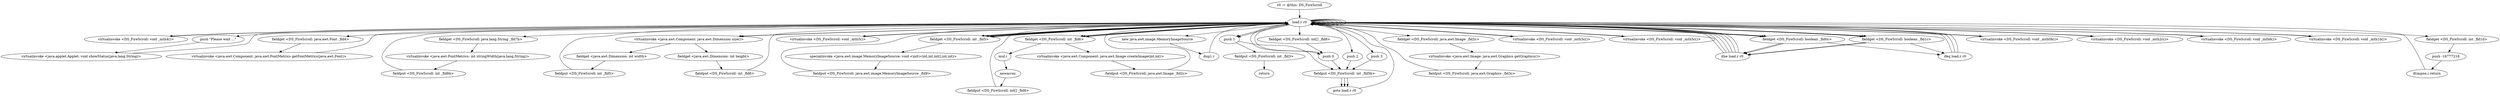 digraph "" {
    "r0 := @this: DS_FireScroll"
    "load.r r0"
    "r0 := @this: DS_FireScroll"->"load.r r0";
    "virtualinvoke <DS_FireScroll: void _mth4()>"
    "load.r r0"->"virtualinvoke <DS_FireScroll: void _mth4()>";
    "virtualinvoke <DS_FireScroll: void _mth4()>"->"load.r r0";
    "push \"Please wait ...\""
    "load.r r0"->"push \"Please wait ...\"";
    "virtualinvoke <java.applet.Applet: void showStatus(java.lang.String)>"
    "push \"Please wait ...\""->"virtualinvoke <java.applet.Applet: void showStatus(java.lang.String)>";
    "virtualinvoke <java.applet.Applet: void showStatus(java.lang.String)>"->"load.r r0";
    "load.r r0"->"load.r r0";
    "load.r r0"->"load.r r0";
    "fieldget <DS_FireScroll: java.awt.Font _fld4>"
    "load.r r0"->"fieldget <DS_FireScroll: java.awt.Font _fld4>";
    "virtualinvoke <java.awt.Component: java.awt.FontMetrics getFontMetrics(java.awt.Font)>"
    "fieldget <DS_FireScroll: java.awt.Font _fld4>"->"virtualinvoke <java.awt.Component: java.awt.FontMetrics getFontMetrics(java.awt.Font)>";
    "virtualinvoke <java.awt.Component: java.awt.FontMetrics getFontMetrics(java.awt.Font)>"->"load.r r0";
    "fieldget <DS_FireScroll: java.lang.String _fld7b>"
    "load.r r0"->"fieldget <DS_FireScroll: java.lang.String _fld7b>";
    "virtualinvoke <java.awt.FontMetrics: int stringWidth(java.lang.String)>"
    "fieldget <DS_FireScroll: java.lang.String _fld7b>"->"virtualinvoke <java.awt.FontMetrics: int stringWidth(java.lang.String)>";
    "fieldput <DS_FireScroll: int _fld6b>"
    "virtualinvoke <java.awt.FontMetrics: int stringWidth(java.lang.String)>"->"fieldput <DS_FireScroll: int _fld6b>";
    "fieldput <DS_FireScroll: int _fld6b>"->"load.r r0";
    "load.r r0"->"load.r r0";
    "virtualinvoke <java.awt.Component: java.awt.Dimension size()>"
    "load.r r0"->"virtualinvoke <java.awt.Component: java.awt.Dimension size()>";
    "fieldget <java.awt.Dimension: int width>"
    "virtualinvoke <java.awt.Component: java.awt.Dimension size()>"->"fieldget <java.awt.Dimension: int width>";
    "fieldput <DS_FireScroll: int _fld5>"
    "fieldget <java.awt.Dimension: int width>"->"fieldput <DS_FireScroll: int _fld5>";
    "fieldput <DS_FireScroll: int _fld5>"->"load.r r0";
    "load.r r0"->"load.r r0";
    "load.r r0"->"virtualinvoke <java.awt.Component: java.awt.Dimension size()>";
    "fieldget <java.awt.Dimension: int height>"
    "virtualinvoke <java.awt.Component: java.awt.Dimension size()>"->"fieldget <java.awt.Dimension: int height>";
    "fieldput <DS_FireScroll: int _fld6>"
    "fieldget <java.awt.Dimension: int height>"->"fieldput <DS_FireScroll: int _fld6>";
    "fieldput <DS_FireScroll: int _fld6>"->"load.r r0";
    "virtualinvoke <DS_FireScroll: void _mth5()>"
    "load.r r0"->"virtualinvoke <DS_FireScroll: void _mth5()>";
    "virtualinvoke <DS_FireScroll: void _mth5()>"->"load.r r0";
    "load.r r0"->"load.r r0";
    "fieldget <DS_FireScroll: int _fld5>"
    "load.r r0"->"fieldget <DS_FireScroll: int _fld5>";
    "fieldget <DS_FireScroll: int _fld5>"->"load.r r0";
    "fieldget <DS_FireScroll: int _fld6>"
    "load.r r0"->"fieldget <DS_FireScroll: int _fld6>";
    "mul.i"
    "fieldget <DS_FireScroll: int _fld6>"->"mul.i";
    "newarray"
    "mul.i"->"newarray";
    "fieldput <DS_FireScroll: int[] _fld8>"
    "newarray"->"fieldput <DS_FireScroll: int[] _fld8>";
    "fieldput <DS_FireScroll: int[] _fld8>"->"load.r r0";
    "new java.awt.image.MemoryImageSource"
    "load.r r0"->"new java.awt.image.MemoryImageSource";
    "dup1.r"
    "new java.awt.image.MemoryImageSource"->"dup1.r";
    "dup1.r"->"load.r r0";
    "load.r r0"->"fieldget <DS_FireScroll: int _fld5>";
    "fieldget <DS_FireScroll: int _fld5>"->"load.r r0";
    "load.r r0"->"fieldget <DS_FireScroll: int _fld6>";
    "fieldget <DS_FireScroll: int _fld6>"->"load.r r0";
    "fieldget <DS_FireScroll: int[] _fld8>"
    "load.r r0"->"fieldget <DS_FireScroll: int[] _fld8>";
    "push 0"
    "fieldget <DS_FireScroll: int[] _fld8>"->"push 0";
    "push 0"->"load.r r0";
    "load.r r0"->"fieldget <DS_FireScroll: int _fld5>";
    "specialinvoke <java.awt.image.MemoryImageSource: void <init>(int,int,int[],int,int)>"
    "fieldget <DS_FireScroll: int _fld5>"->"specialinvoke <java.awt.image.MemoryImageSource: void <init>(int,int,int[],int,int)>";
    "fieldput <DS_FireScroll: java.awt.image.MemoryImageSource _fld9>"
    "specialinvoke <java.awt.image.MemoryImageSource: void <init>(int,int,int[],int,int)>"->"fieldput <DS_FireScroll: java.awt.image.MemoryImageSource _fld9>";
    "fieldput <DS_FireScroll: java.awt.image.MemoryImageSource _fld9>"->"load.r r0";
    "load.r r0"->"load.r r0";
    "load.r r0"->"load.r r0";
    "load.r r0"->"fieldget <DS_FireScroll: int _fld5>";
    "fieldget <DS_FireScroll: int _fld5>"->"load.r r0";
    "load.r r0"->"fieldget <DS_FireScroll: int _fld6>";
    "virtualinvoke <java.awt.Component: java.awt.Image createImage(int,int)>"
    "fieldget <DS_FireScroll: int _fld6>"->"virtualinvoke <java.awt.Component: java.awt.Image createImage(int,int)>";
    "fieldput <DS_FireScroll: java.awt.Image _fld2c>"
    "virtualinvoke <java.awt.Component: java.awt.Image createImage(int,int)>"->"fieldput <DS_FireScroll: java.awt.Image _fld2c>";
    "fieldput <DS_FireScroll: java.awt.Image _fld2c>"->"load.r r0";
    "load.r r0"->"load.r r0";
    "fieldget <DS_FireScroll: java.awt.Image _fld2c>"
    "load.r r0"->"fieldget <DS_FireScroll: java.awt.Image _fld2c>";
    "virtualinvoke <java.awt.Image: java.awt.Graphics getGraphics()>"
    "fieldget <DS_FireScroll: java.awt.Image _fld2c>"->"virtualinvoke <java.awt.Image: java.awt.Graphics getGraphics()>";
    "fieldput <DS_FireScroll: java.awt.Graphics _fld3c>"
    "virtualinvoke <java.awt.Image: java.awt.Graphics getGraphics()>"->"fieldput <DS_FireScroll: java.awt.Graphics _fld3c>";
    "fieldput <DS_FireScroll: java.awt.Graphics _fld3c>"->"load.r r0";
    "virtualinvoke <DS_FireScroll: void _mth3c()>"
    "load.r r0"->"virtualinvoke <DS_FireScroll: void _mth3c()>";
    "virtualinvoke <DS_FireScroll: void _mth3c()>"->"load.r r0";
    "virtualinvoke <DS_FireScroll: void _mth5c()>"
    "load.r r0"->"virtualinvoke <DS_FireScroll: void _mth5c()>";
    "virtualinvoke <DS_FireScroll: void _mth5c()>"->"load.r r0";
    "fieldget <DS_FireScroll: boolean _fld0c>"
    "load.r r0"->"fieldget <DS_FireScroll: boolean _fld0c>";
    "ifne load.r r0"
    "fieldget <DS_FireScroll: boolean _fld0c>"->"ifne load.r r0";
    "ifne load.r r0"->"load.r r0";
    "fieldget <DS_FireScroll: boolean _fld1c>"
    "load.r r0"->"fieldget <DS_FireScroll: boolean _fld1c>";
    "fieldget <DS_FireScroll: boolean _fld1c>"->"ifne load.r r0";
    "ifne load.r r0"->"load.r r0";
    "load.r r0"->"push 0";
    "fieldput <DS_FireScroll: int _fld5b>"
    "push 0"->"fieldput <DS_FireScroll: int _fld5b>";
    "goto load.r r0"
    "fieldput <DS_FireScroll: int _fld5b>"->"goto load.r r0";
    "goto load.r r0"->"load.r r0";
    "virtualinvoke <DS_FireScroll: void _mth0b()>"
    "load.r r0"->"virtualinvoke <DS_FireScroll: void _mth0b()>";
    "virtualinvoke <DS_FireScroll: void _mth0b()>"->"load.r r0";
    "virtualinvoke <DS_FireScroll: void _mth2c()>"
    "load.r r0"->"virtualinvoke <DS_FireScroll: void _mth2c()>";
    "virtualinvoke <DS_FireScroll: void _mth2c()>"->"load.r r0";
    "virtualinvoke <DS_FireScroll: void _mth6()>"
    "load.r r0"->"virtualinvoke <DS_FireScroll: void _mth6()>";
    "virtualinvoke <DS_FireScroll: void _mth6()>"->"load.r r0";
    "virtualinvoke <DS_FireScroll: void _mth1b()>"
    "load.r r0"->"virtualinvoke <DS_FireScroll: void _mth1b()>";
    "virtualinvoke <DS_FireScroll: void _mth1b()>"->"load.r r0";
    "fieldget <DS_FireScroll: int _fld1d>"
    "load.r r0"->"fieldget <DS_FireScroll: int _fld1d>";
    "push -16777216"
    "fieldget <DS_FireScroll: int _fld1d>"->"push -16777216";
    "ifcmpne.i return"
    "push -16777216"->"ifcmpne.i return";
    "ifcmpne.i return"->"load.r r0";
    "push 1"
    "load.r r0"->"push 1";
    "fieldput <DS_FireScroll: int _fld3>"
    "push 1"->"fieldput <DS_FireScroll: int _fld3>";
    "return"
    "fieldput <DS_FireScroll: int _fld3>"->"return";
    "ifne load.r r0"->"load.r r0";
    "load.r r0"->"fieldget <DS_FireScroll: boolean _fld0c>";
    "ifeq load.r r0"
    "fieldget <DS_FireScroll: boolean _fld0c>"->"ifeq load.r r0";
    "ifeq load.r r0"->"load.r r0";
    "load.r r0"->"fieldget <DS_FireScroll: boolean _fld1c>";
    "fieldget <DS_FireScroll: boolean _fld1c>"->"ifne load.r r0";
    "ifne load.r r0"->"load.r r0";
    "load.r r0"->"push 1";
    "push 1"->"fieldput <DS_FireScroll: int _fld5b>";
    "fieldput <DS_FireScroll: int _fld5b>"->"goto load.r r0";
    "ifne load.r r0"->"load.r r0";
    "load.r r0"->"fieldget <DS_FireScroll: boolean _fld0c>";
    "fieldget <DS_FireScroll: boolean _fld0c>"->"ifne load.r r0";
    "ifne load.r r0"->"load.r r0";
    "load.r r0"->"fieldget <DS_FireScroll: boolean _fld1c>";
    "fieldget <DS_FireScroll: boolean _fld1c>"->"ifeq load.r r0";
    "ifeq load.r r0"->"load.r r0";
    "push 2"
    "load.r r0"->"push 2";
    "push 2"->"fieldput <DS_FireScroll: int _fld5b>";
    "fieldput <DS_FireScroll: int _fld5b>"->"goto load.r r0";
    "ifeq load.r r0"->"load.r r0";
    "push 3"
    "load.r r0"->"push 3";
    "push 3"->"fieldput <DS_FireScroll: int _fld5b>";
}
